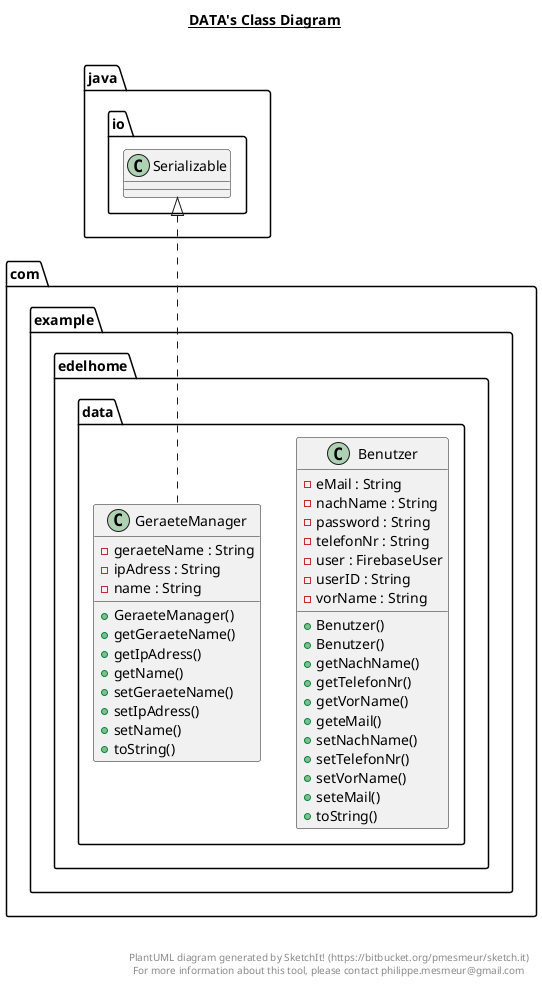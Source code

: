 @startuml

title __DATA's Class Diagram__\n

  namespace com.example.edelhome {
    namespace data {
      class com.example.edelhome.data.Benutzer {
          - eMail : String
          - nachName : String
          - password : String
          - telefonNr : String
          - user : FirebaseUser
          - userID : String
          - vorName : String
          + Benutzer()
          + Benutzer()
          + getNachName()
          + getTelefonNr()
          + getVorName()
          + geteMail()
          + setNachName()
          + setTelefonNr()
          + setVorName()
          + seteMail()
          + toString()
      }
    }
  }
  

  namespace com.example.edelhome {
    namespace data {
      class com.example.edelhome.data.GeraeteManager {
          - geraeteName : String
          - ipAdress : String
          - name : String
          + GeraeteManager()
          + getGeraeteName()
          + getIpAdress()
          + getName()
          + setGeraeteName()
          + setIpAdress()
          + setName()
          + toString()
      }
    }
  }
  

  com.example.edelhome.data.GeraeteManager .up.|> java.io.Serializable


right footer


PlantUML diagram generated by SketchIt! (https://bitbucket.org/pmesmeur/sketch.it)
For more information about this tool, please contact philippe.mesmeur@gmail.com
endfooter

@enduml
